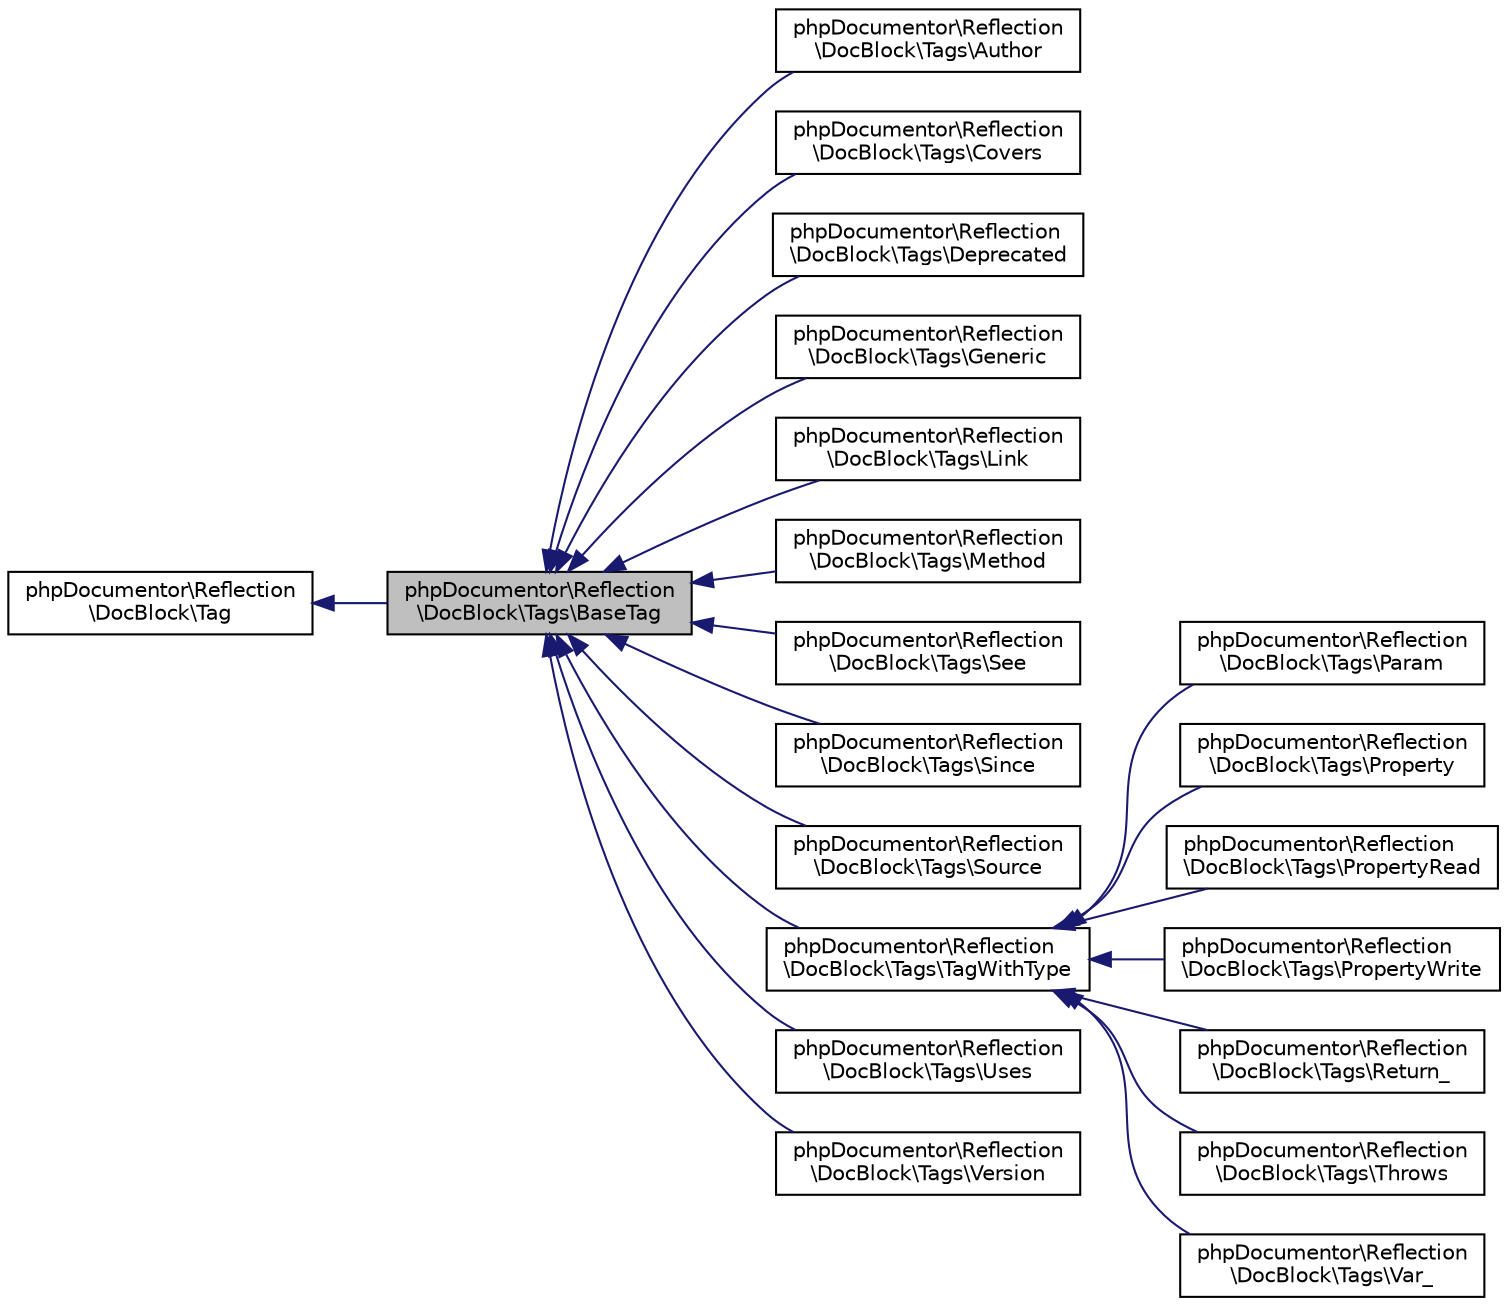 digraph "phpDocumentor\Reflection\DocBlock\Tags\BaseTag"
{
  edge [fontname="Helvetica",fontsize="10",labelfontname="Helvetica",labelfontsize="10"];
  node [fontname="Helvetica",fontsize="10",shape=record];
  rankdir="LR";
  Node0 [label="phpDocumentor\\Reflection\l\\DocBlock\\Tags\\BaseTag",height=0.2,width=0.4,color="black", fillcolor="grey75", style="filled", fontcolor="black"];
  Node1 -> Node0 [dir="back",color="midnightblue",fontsize="10",style="solid",fontname="Helvetica"];
  Node1 [label="phpDocumentor\\Reflection\l\\DocBlock\\Tag",height=0.2,width=0.4,color="black", fillcolor="white", style="filled",URL="$interfacephpDocumentor_1_1Reflection_1_1DocBlock_1_1Tag.html"];
  Node0 -> Node2 [dir="back",color="midnightblue",fontsize="10",style="solid",fontname="Helvetica"];
  Node2 [label="phpDocumentor\\Reflection\l\\DocBlock\\Tags\\Author",height=0.2,width=0.4,color="black", fillcolor="white", style="filled",URL="$classphpDocumentor_1_1Reflection_1_1DocBlock_1_1Tags_1_1Author.html"];
  Node0 -> Node3 [dir="back",color="midnightblue",fontsize="10",style="solid",fontname="Helvetica"];
  Node3 [label="phpDocumentor\\Reflection\l\\DocBlock\\Tags\\Covers",height=0.2,width=0.4,color="black", fillcolor="white", style="filled",URL="$classphpDocumentor_1_1Reflection_1_1DocBlock_1_1Tags_1_1Covers.html"];
  Node0 -> Node4 [dir="back",color="midnightblue",fontsize="10",style="solid",fontname="Helvetica"];
  Node4 [label="phpDocumentor\\Reflection\l\\DocBlock\\Tags\\Deprecated",height=0.2,width=0.4,color="black", fillcolor="white", style="filled",URL="$classphpDocumentor_1_1Reflection_1_1DocBlock_1_1Tags_1_1Deprecated.html"];
  Node0 -> Node5 [dir="back",color="midnightblue",fontsize="10",style="solid",fontname="Helvetica"];
  Node5 [label="phpDocumentor\\Reflection\l\\DocBlock\\Tags\\Generic",height=0.2,width=0.4,color="black", fillcolor="white", style="filled",URL="$classphpDocumentor_1_1Reflection_1_1DocBlock_1_1Tags_1_1Generic.html"];
  Node0 -> Node6 [dir="back",color="midnightblue",fontsize="10",style="solid",fontname="Helvetica"];
  Node6 [label="phpDocumentor\\Reflection\l\\DocBlock\\Tags\\Link",height=0.2,width=0.4,color="black", fillcolor="white", style="filled",URL="$classphpDocumentor_1_1Reflection_1_1DocBlock_1_1Tags_1_1Link.html"];
  Node0 -> Node7 [dir="back",color="midnightblue",fontsize="10",style="solid",fontname="Helvetica"];
  Node7 [label="phpDocumentor\\Reflection\l\\DocBlock\\Tags\\Method",height=0.2,width=0.4,color="black", fillcolor="white", style="filled",URL="$classphpDocumentor_1_1Reflection_1_1DocBlock_1_1Tags_1_1Method.html"];
  Node0 -> Node8 [dir="back",color="midnightblue",fontsize="10",style="solid",fontname="Helvetica"];
  Node8 [label="phpDocumentor\\Reflection\l\\DocBlock\\Tags\\See",height=0.2,width=0.4,color="black", fillcolor="white", style="filled",URL="$classphpDocumentor_1_1Reflection_1_1DocBlock_1_1Tags_1_1See.html"];
  Node0 -> Node9 [dir="back",color="midnightblue",fontsize="10",style="solid",fontname="Helvetica"];
  Node9 [label="phpDocumentor\\Reflection\l\\DocBlock\\Tags\\Since",height=0.2,width=0.4,color="black", fillcolor="white", style="filled",URL="$classphpDocumentor_1_1Reflection_1_1DocBlock_1_1Tags_1_1Since.html"];
  Node0 -> Node10 [dir="back",color="midnightblue",fontsize="10",style="solid",fontname="Helvetica"];
  Node10 [label="phpDocumentor\\Reflection\l\\DocBlock\\Tags\\Source",height=0.2,width=0.4,color="black", fillcolor="white", style="filled",URL="$classphpDocumentor_1_1Reflection_1_1DocBlock_1_1Tags_1_1Source.html"];
  Node0 -> Node11 [dir="back",color="midnightblue",fontsize="10",style="solid",fontname="Helvetica"];
  Node11 [label="phpDocumentor\\Reflection\l\\DocBlock\\Tags\\TagWithType",height=0.2,width=0.4,color="black", fillcolor="white", style="filled",URL="$classphpDocumentor_1_1Reflection_1_1DocBlock_1_1Tags_1_1TagWithType.html"];
  Node11 -> Node12 [dir="back",color="midnightblue",fontsize="10",style="solid",fontname="Helvetica"];
  Node12 [label="phpDocumentor\\Reflection\l\\DocBlock\\Tags\\Param",height=0.2,width=0.4,color="black", fillcolor="white", style="filled",URL="$classphpDocumentor_1_1Reflection_1_1DocBlock_1_1Tags_1_1Param.html"];
  Node11 -> Node13 [dir="back",color="midnightblue",fontsize="10",style="solid",fontname="Helvetica"];
  Node13 [label="phpDocumentor\\Reflection\l\\DocBlock\\Tags\\Property",height=0.2,width=0.4,color="black", fillcolor="white", style="filled",URL="$classphpDocumentor_1_1Reflection_1_1DocBlock_1_1Tags_1_1Property.html"];
  Node11 -> Node14 [dir="back",color="midnightblue",fontsize="10",style="solid",fontname="Helvetica"];
  Node14 [label="phpDocumentor\\Reflection\l\\DocBlock\\Tags\\PropertyRead",height=0.2,width=0.4,color="black", fillcolor="white", style="filled",URL="$classphpDocumentor_1_1Reflection_1_1DocBlock_1_1Tags_1_1PropertyRead.html"];
  Node11 -> Node15 [dir="back",color="midnightblue",fontsize="10",style="solid",fontname="Helvetica"];
  Node15 [label="phpDocumentor\\Reflection\l\\DocBlock\\Tags\\PropertyWrite",height=0.2,width=0.4,color="black", fillcolor="white", style="filled",URL="$classphpDocumentor_1_1Reflection_1_1DocBlock_1_1Tags_1_1PropertyWrite.html"];
  Node11 -> Node16 [dir="back",color="midnightblue",fontsize="10",style="solid",fontname="Helvetica"];
  Node16 [label="phpDocumentor\\Reflection\l\\DocBlock\\Tags\\Return_",height=0.2,width=0.4,color="black", fillcolor="white", style="filled",URL="$classphpDocumentor_1_1Reflection_1_1DocBlock_1_1Tags_1_1Return__.html"];
  Node11 -> Node17 [dir="back",color="midnightblue",fontsize="10",style="solid",fontname="Helvetica"];
  Node17 [label="phpDocumentor\\Reflection\l\\DocBlock\\Tags\\Throws",height=0.2,width=0.4,color="black", fillcolor="white", style="filled",URL="$classphpDocumentor_1_1Reflection_1_1DocBlock_1_1Tags_1_1Throws.html"];
  Node11 -> Node18 [dir="back",color="midnightblue",fontsize="10",style="solid",fontname="Helvetica"];
  Node18 [label="phpDocumentor\\Reflection\l\\DocBlock\\Tags\\Var_",height=0.2,width=0.4,color="black", fillcolor="white", style="filled",URL="$classphpDocumentor_1_1Reflection_1_1DocBlock_1_1Tags_1_1Var__.html"];
  Node0 -> Node19 [dir="back",color="midnightblue",fontsize="10",style="solid",fontname="Helvetica"];
  Node19 [label="phpDocumentor\\Reflection\l\\DocBlock\\Tags\\Uses",height=0.2,width=0.4,color="black", fillcolor="white", style="filled",URL="$classphpDocumentor_1_1Reflection_1_1DocBlock_1_1Tags_1_1Uses.html"];
  Node0 -> Node20 [dir="back",color="midnightblue",fontsize="10",style="solid",fontname="Helvetica"];
  Node20 [label="phpDocumentor\\Reflection\l\\DocBlock\\Tags\\Version",height=0.2,width=0.4,color="black", fillcolor="white", style="filled",URL="$classphpDocumentor_1_1Reflection_1_1DocBlock_1_1Tags_1_1Version.html"];
}
